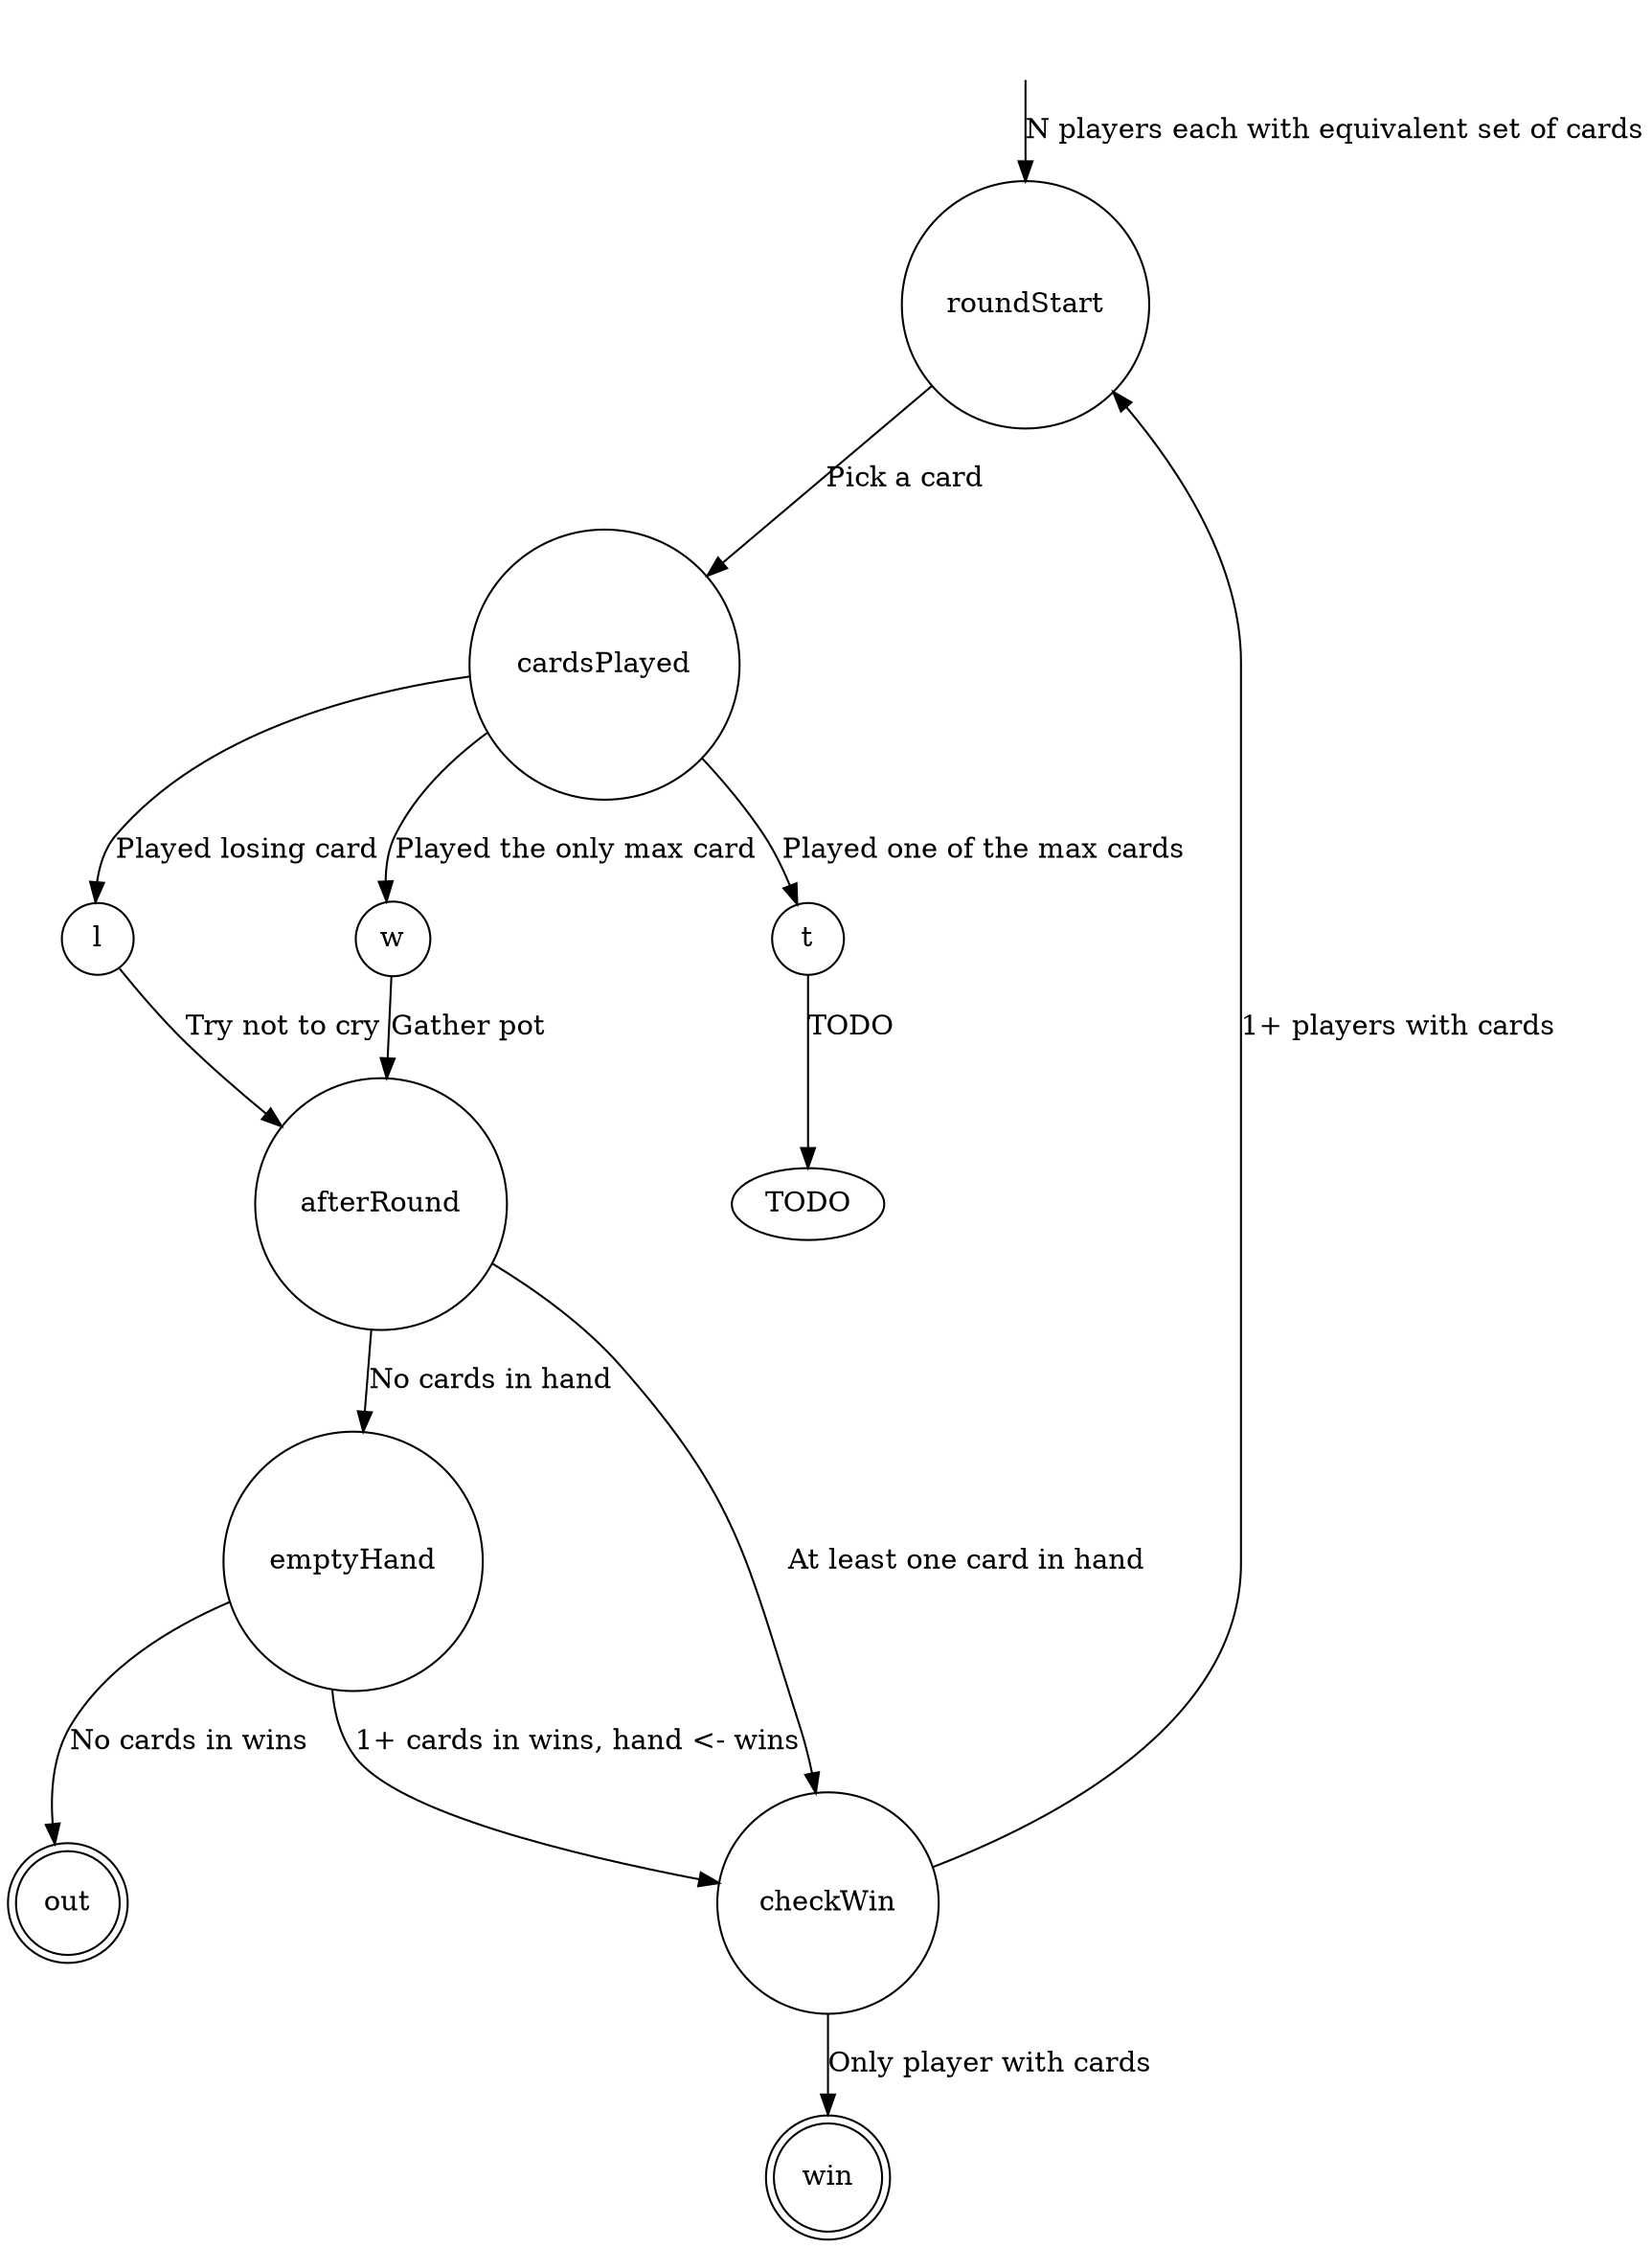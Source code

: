 //to compile: dot -Tpng game.dot -o game.png
digraph game {
      start -> roundStart [label="N players each with equivalent set of cards"]
      roundStart -> cardsPlayed [label="Pick a card"];

      cardsPlayed -> w [label="Played the only max card"];
      cardsPlayed -> t [label="Played one of the max cards"];
      cardsPlayed -> l [label="Played losing card"];

      w -> afterRound[label="Gather pot"];
      l -> afterRound[label="Try not to cry"];
      t -> TODO [label="TODO"];

      afterRound -> emptyHand [label="No cards in hand"];
      afterRound -> checkWin [label="At least one card in hand"];
      emptyHand -> out [label="No cards in wins"];
      emptyHand -> checkWin [label="1+ cards in wins, hand <- wins"];
      checkWin -> win [label="Only player with cards"] 
      checkWin -> roundStart [label="1+ players with cards"] 

      start [shape = none, style=invis]
      roundStart [shape = circle]
      cardsPlayed[shape = circle]
      w [shape = circle]
      t [shape = circle]
      l [shape = circle]
      afterRound [shape = circle]
      emptyHand [shape = circle]
      checkWin [shape = circle]
      out [shape = doublecircle]
      win [shape = doublecircle]
}
